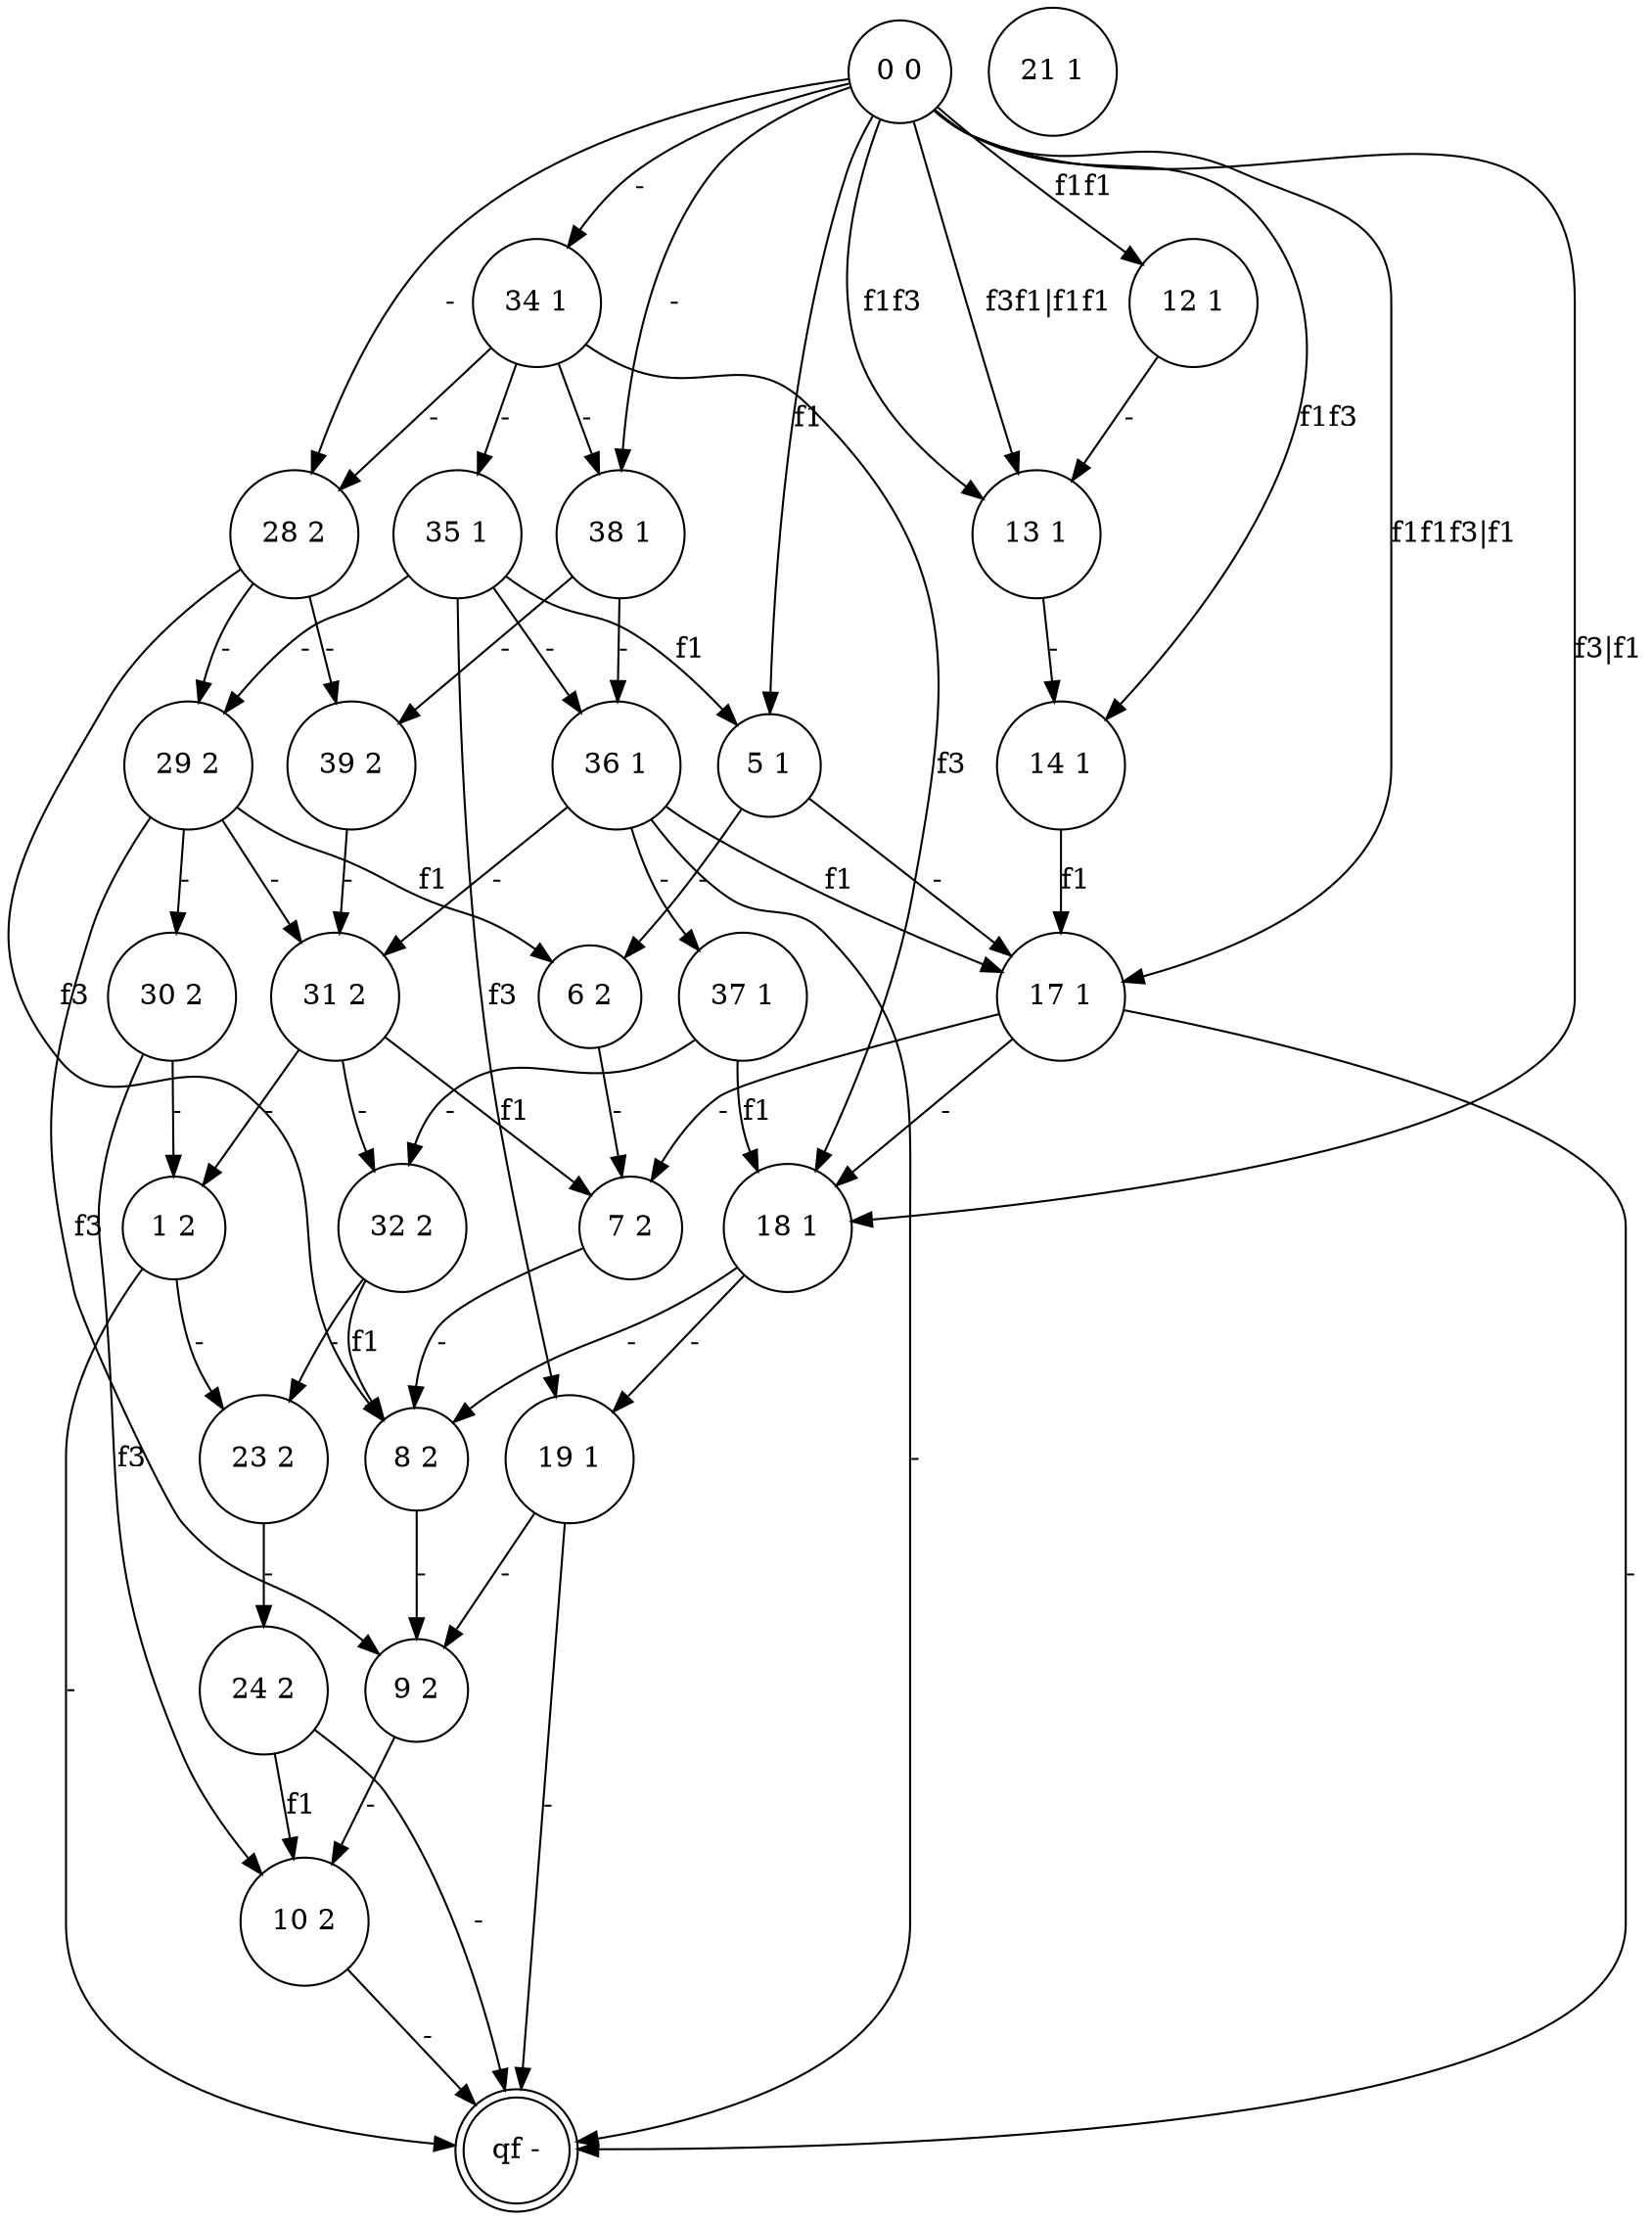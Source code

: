 digraph 13 {
	"28 2" [shape=circle]
	"29 2" [shape=circle]
	"30 2" [shape=circle]
	"1 2" [shape=circle]
	"23 2" [shape=circle]
	"24 2" [shape=circle]
	"10 2" [shape=circle]
	"6 2" [shape=circle]
	"7 2" [shape=circle]
	"8 2" [shape=circle]
	"9 2" [shape=circle]
	"31 2" [shape=circle]
	"32 2" [shape=circle]
	"39 2" [shape=circle]
	"34 1" [shape=circle]
	"35 1" [shape=circle]
	"5 1" [shape=circle]
	"6 2" [shape=circle]
	"17 1" [shape=circle]
	"7 2" [shape=circle]
	"18 1" [shape=circle]
	"19 1" [shape=circle]
	"9 2" [shape=circle]
	"8 2" [shape=circle]
	"29 2" [shape=circle]
	"36 1" [shape=circle]
	"31 2" [shape=circle]
	"37 1" [shape=circle]
	"32 2" [shape=circle]
	"28 2" [shape=circle]
	"38 1" [shape=circle]
	"39 2" [shape=circle]
	"12 1" [shape=circle]
	"13 1" [shape=circle]
	"14 1" [shape=circle]
	"qf -" [shape=doublecircle]
	"0 0" [shape=circle]
	"21 1" [shape=circle]
	"28 2" -> "29 2" [label="-"]
	"29 2" -> "30 2" [label="-"]
	"30 2" -> "1 2" [label="-"]
	"1 2" -> "23 2" [label="-"]
	"23 2" -> "24 2" [label="-"]
	"24 2" -> "10 2" [label=f1]
	"30 2" -> "10 2" [label=f3]
	"29 2" -> "6 2" [label=f1]
	"6 2" -> "7 2" [label="-"]
	"7 2" -> "8 2" [label="-"]
	"8 2" -> "9 2" [label="-"]
	"9 2" -> "10 2" [label="-"]
	"29 2" -> "31 2" [label="-"]
	"31 2" -> "1 2" [label="-"]
	"31 2" -> "7 2" [label=f1]
	"31 2" -> "32 2" [label="-"]
	"32 2" -> "23 2" [label="-"]
	"32 2" -> "8 2" [label=f1]
	"29 2" -> "9 2" [label=f3]
	"28 2" -> "39 2" [label="-"]
	"39 2" -> "31 2" [label="-"]
	"28 2" -> "8 2" [label=f3]
	"34 1" -> "35 1" [label="-"]
	"35 1" -> "5 1" [label=f1]
	"5 1" -> "6 2" [label="-"]
	"5 1" -> "17 1" [label="-"]
	"17 1" -> "7 2" [label="-"]
	"17 1" -> "18 1" [label="-"]
	"18 1" -> "19 1" [label="-"]
	"19 1" -> "9 2" [label="-"]
	"18 1" -> "8 2" [label="-"]
	"35 1" -> "29 2" [label="-"]
	"35 1" -> "36 1" [label="-"]
	"36 1" -> "17 1" [label=f1]
	"36 1" -> "31 2" [label="-"]
	"36 1" -> "37 1" [label="-"]
	"37 1" -> "18 1" [label=f1]
	"37 1" -> "32 2" [label="-"]
	"35 1" -> "19 1" [label=f3]
	"34 1" -> "28 2" [label="-"]
	"34 1" -> "38 1" [label="-"]
	"38 1" -> "36 1" [label="-"]
	"38 1" -> "39 2" [label="-"]
	"34 1" -> "18 1" [label=f3]
	"12 1" -> "13 1" [label="-"]
	"13 1" -> "14 1" [label="-"]
	"14 1" -> "17 1" [label=f1]
	"1 2" -> "qf -" [label="-"]
	"24 2" -> "qf -" [label="-"]
	"10 2" -> "qf -" [label="-"]
	"17 1" -> "qf -" [label="-"]
	"19 1" -> "qf -" [label="-"]
	"36 1" -> "qf -" [label="-"]
	"0 0" -> "34 1" [label="-"]
	"0 0" -> "28 2" [label="-"]
	"0 0" -> "38 1" [label="-"]
	"0 0" -> "13 1" [label=f1f3]
	"0 0" -> "5 1" [label=f1]
	"0 0" -> "14 1" [label=f1f3]
	"0 0" -> "12 1" [label=f1f1]
	"0 0" -> "17 1" [label="f1f1f3|f1"]
	"0 0" -> "18 1" [label="f3|f1"]
	"0 0" -> "13 1" [label="f3f1|f1f1"]
}
